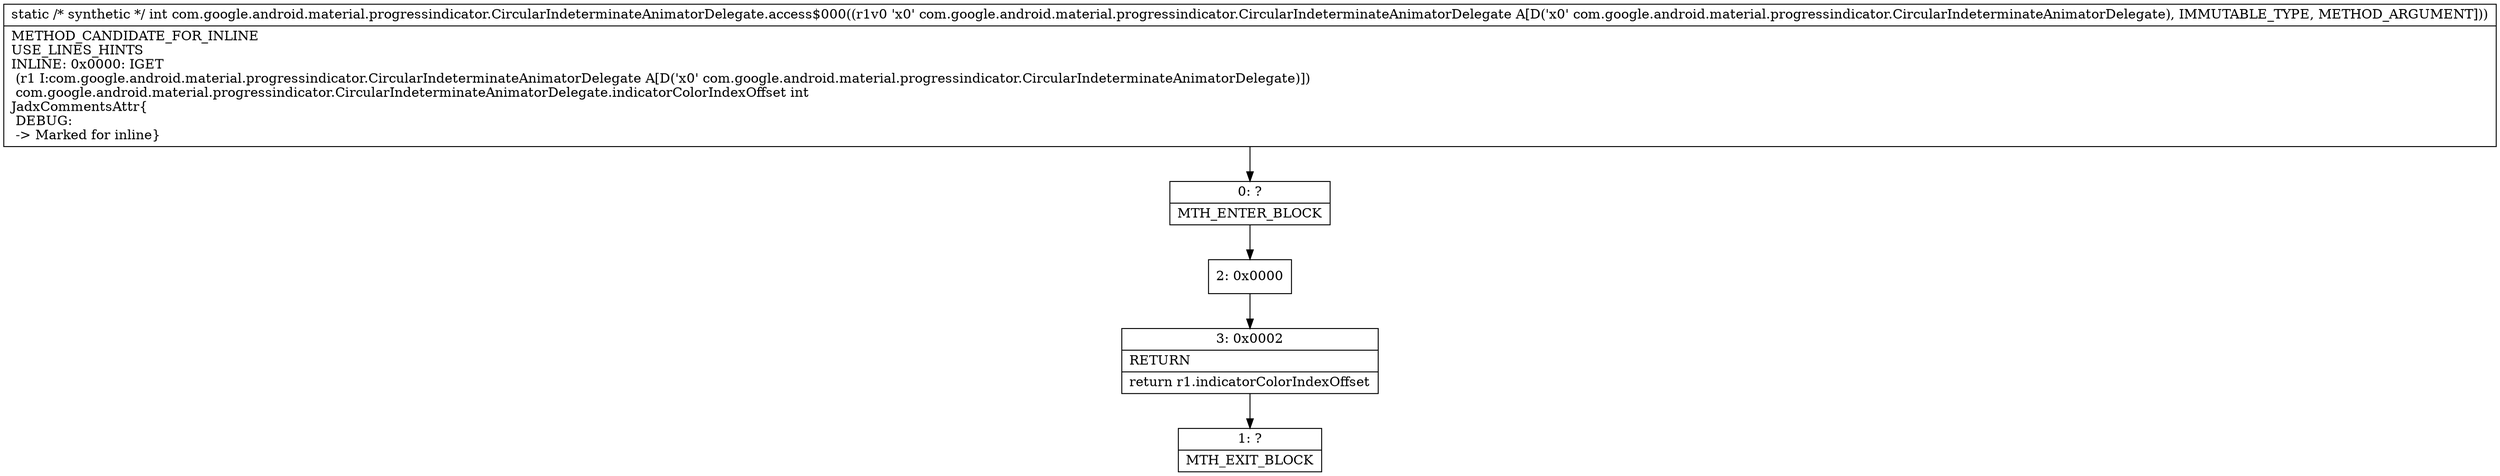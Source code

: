 digraph "CFG forcom.google.android.material.progressindicator.CircularIndeterminateAnimatorDelegate.access$000(Lcom\/google\/android\/material\/progressindicator\/CircularIndeterminateAnimatorDelegate;)I" {
Node_0 [shape=record,label="{0\:\ ?|MTH_ENTER_BLOCK\l}"];
Node_2 [shape=record,label="{2\:\ 0x0000}"];
Node_3 [shape=record,label="{3\:\ 0x0002|RETURN\l|return r1.indicatorColorIndexOffset\l}"];
Node_1 [shape=record,label="{1\:\ ?|MTH_EXIT_BLOCK\l}"];
MethodNode[shape=record,label="{static \/* synthetic *\/ int com.google.android.material.progressindicator.CircularIndeterminateAnimatorDelegate.access$000((r1v0 'x0' com.google.android.material.progressindicator.CircularIndeterminateAnimatorDelegate A[D('x0' com.google.android.material.progressindicator.CircularIndeterminateAnimatorDelegate), IMMUTABLE_TYPE, METHOD_ARGUMENT]))  | METHOD_CANDIDATE_FOR_INLINE\lUSE_LINES_HINTS\lINLINE: 0x0000: IGET  \l  (r1 I:com.google.android.material.progressindicator.CircularIndeterminateAnimatorDelegate A[D('x0' com.google.android.material.progressindicator.CircularIndeterminateAnimatorDelegate)])\l com.google.android.material.progressindicator.CircularIndeterminateAnimatorDelegate.indicatorColorIndexOffset int\lJadxCommentsAttr\{\l DEBUG: \l \-\> Marked for inline\}\l}"];
MethodNode -> Node_0;Node_0 -> Node_2;
Node_2 -> Node_3;
Node_3 -> Node_1;
}

